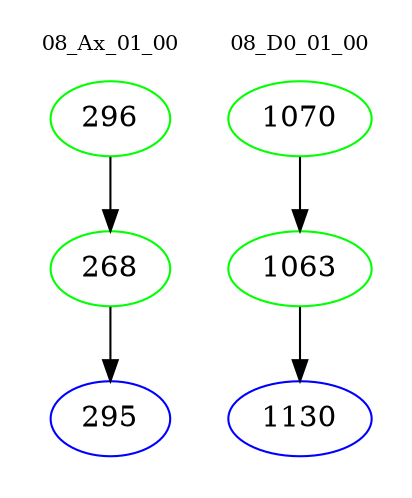 digraph{
subgraph cluster_0 {
color = white
label = "08_Ax_01_00";
fontsize=10;
T0_296 [label="296", color="green"]
T0_296 -> T0_268 [color="black"]
T0_268 [label="268", color="green"]
T0_268 -> T0_295 [color="black"]
T0_295 [label="295", color="blue"]
}
subgraph cluster_1 {
color = white
label = "08_D0_01_00";
fontsize=10;
T1_1070 [label="1070", color="green"]
T1_1070 -> T1_1063 [color="black"]
T1_1063 [label="1063", color="green"]
T1_1063 -> T1_1130 [color="black"]
T1_1130 [label="1130", color="blue"]
}
}
